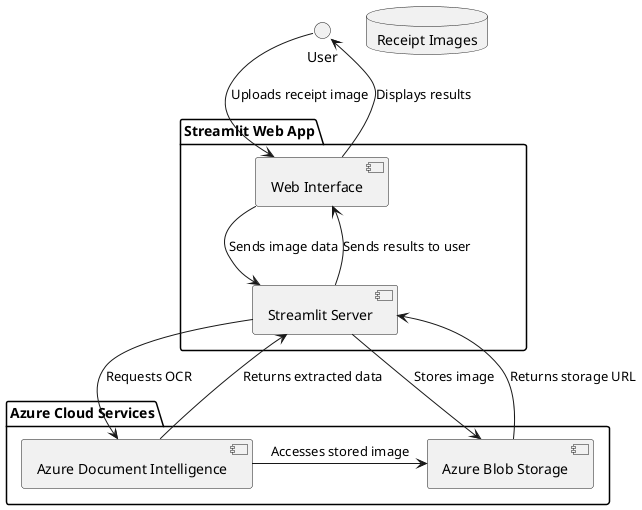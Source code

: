@startuml

package "Streamlit Web App" {
    [Web Interface] as UI
    [Streamlit Server] as Server
}

package "Azure Cloud Services" {
    [Azure Blob Storage] as Blob
    [Azure Document Intelligence] as DocAI
}

database "Receipt Images" as Receipts

User -down-> UI : Uploads receipt image
UI -down-> Server : Sends image data
Server -down-> Blob : Stores image
Blob -up-> Server : Returns storage URL
Server -down-> DocAI : Requests OCR
DocAI -right-> Blob : Accesses stored image
DocAI -up-> Server : Returns extracted data
Server -up-> UI : Sends results to user
UI -up-> User : Displays results

@enduml